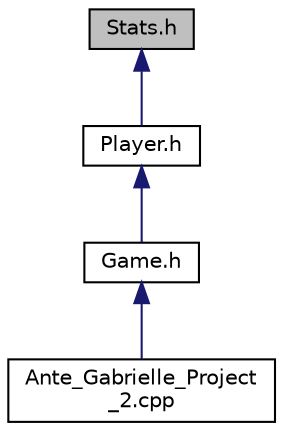 digraph "Stats.h"
{
 // INTERACTIVE_SVG=YES
 // LATEX_PDF_SIZE
  edge [fontname="Helvetica",fontsize="10",labelfontname="Helvetica",labelfontsize="10"];
  node [fontname="Helvetica",fontsize="10",shape=record];
  Node1 [label="Stats.h",height=0.2,width=0.4,color="black", fillcolor="grey75", style="filled", fontcolor="black",tooltip=" "];
  Node1 -> Node2 [dir="back",color="midnightblue",fontsize="10",style="solid"];
  Node2 [label="Player.h",height=0.2,width=0.4,color="black", fillcolor="white", style="filled",URL="$d1/d39/_player_8h.html",tooltip=" "];
  Node2 -> Node3 [dir="back",color="midnightblue",fontsize="10",style="solid"];
  Node3 [label="Game.h",height=0.2,width=0.4,color="black", fillcolor="white", style="filled",URL="$d9/dcd/_game_8h.html",tooltip=" "];
  Node3 -> Node4 [dir="back",color="midnightblue",fontsize="10",style="solid"];
  Node4 [label="Ante_Gabrielle_Project\l_2.cpp",height=0.2,width=0.4,color="black", fillcolor="white", style="filled",URL="$d6/d4d/_ante___gabrielle___project__2_8cpp.html",tooltip=" "];
}
